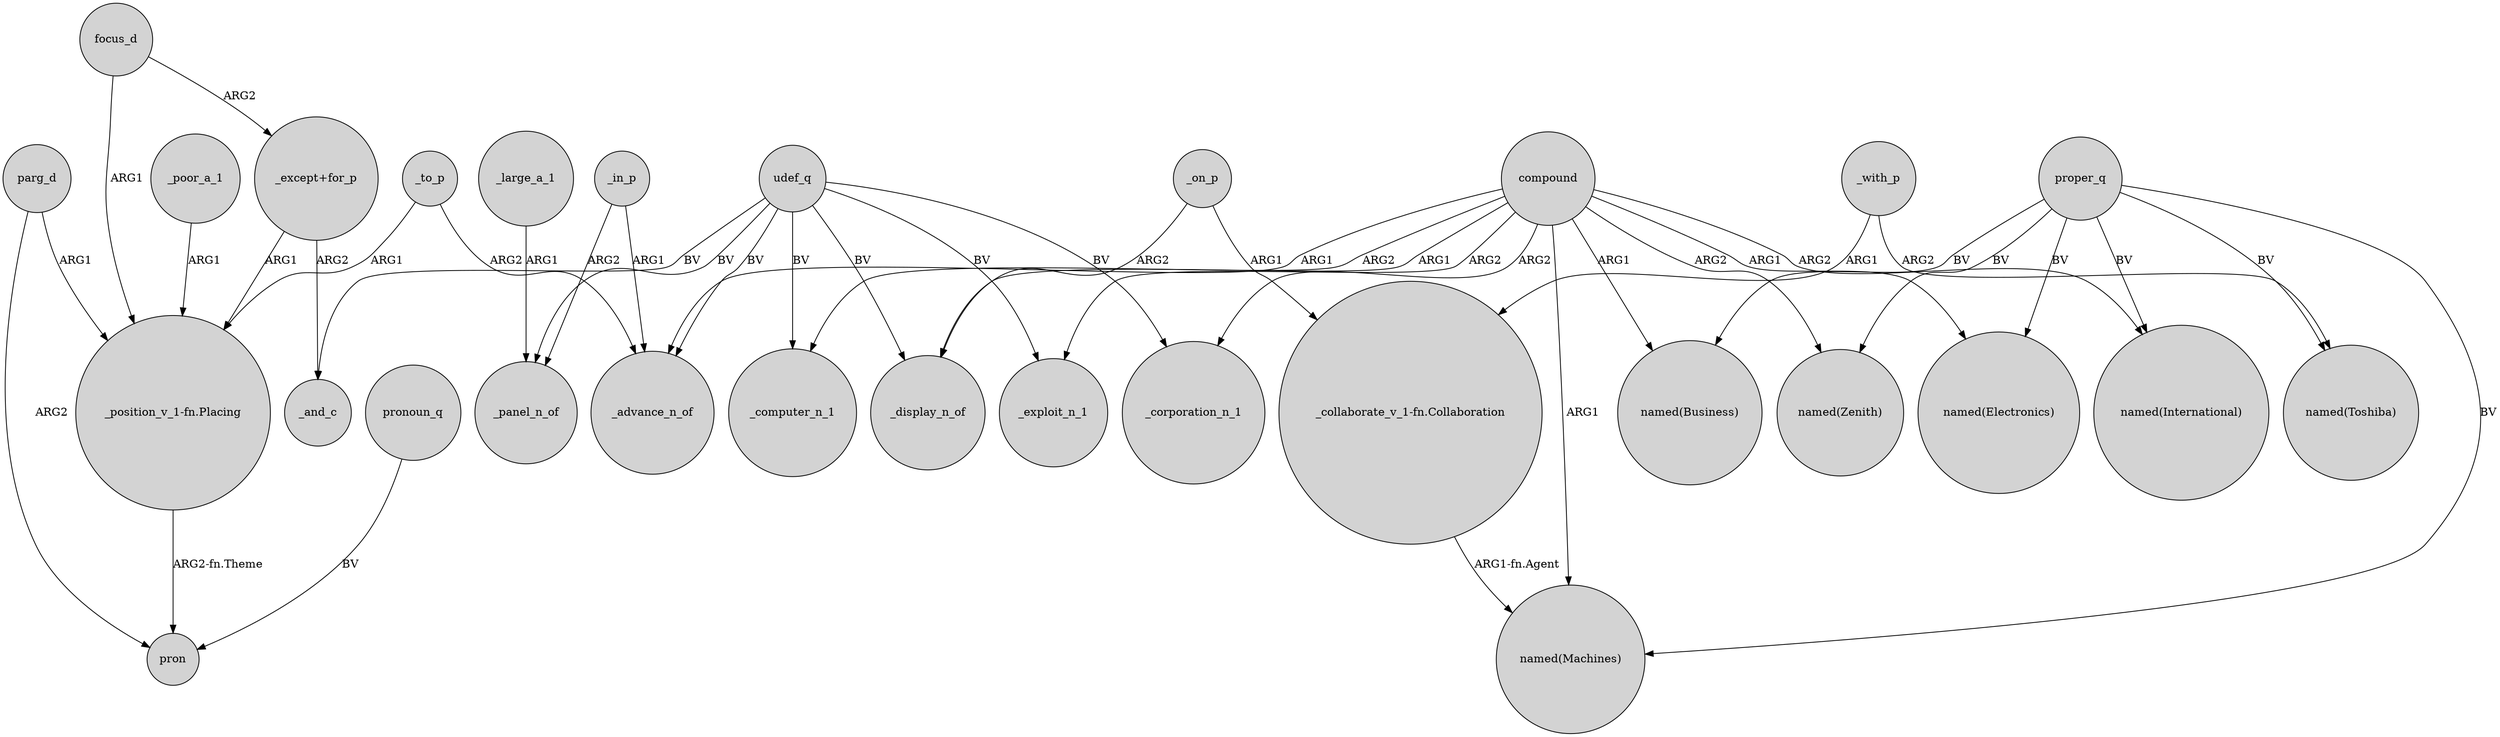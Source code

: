 digraph {
	node [shape=circle style=filled]
	_in_p -> _advance_n_of [label=ARG1]
	_on_p -> "_collaborate_v_1-fn.Collaboration" [label=ARG1]
	"_position_v_1-fn.Placing" -> pron [label="ARG2-fn.Theme"]
	_to_p -> "_position_v_1-fn.Placing" [label=ARG1]
	udef_q -> _advance_n_of [label=BV]
	udef_q -> _exploit_n_1 [label=BV]
	"_except+for_p" -> "_position_v_1-fn.Placing" [label=ARG1]
	"_collaborate_v_1-fn.Collaboration" -> "named(Machines)" [label="ARG1-fn.Agent"]
	proper_q -> "named(Business)" [label=BV]
	compound -> "named(Electronics)" [label=ARG1]
	proper_q -> "named(Zenith)" [label=BV]
	"_except+for_p" -> _and_c [label=ARG2]
	compound -> _corporation_n_1 [label=ARG2]
	focus_d -> "_except+for_p" [label=ARG2]
	compound -> "named(Machines)" [label=ARG1]
	udef_q -> _display_n_of [label=BV]
	_large_a_1 -> _panel_n_of [label=ARG1]
	_in_p -> _panel_n_of [label=ARG2]
	udef_q -> _computer_n_1 [label=BV]
	compound -> _computer_n_1 [label=ARG2]
	parg_d -> pron [label=ARG2]
	_with_p -> "named(Toshiba)" [label=ARG2]
	proper_q -> "named(Toshiba)" [label=BV]
	udef_q -> _corporation_n_1 [label=BV]
	pronoun_q -> pron [label=BV]
	compound -> _display_n_of [label=ARG1]
	compound -> _advance_n_of [label=ARG1]
	compound -> _exploit_n_1 [label=ARG2]
	_poor_a_1 -> "_position_v_1-fn.Placing" [label=ARG1]
	udef_q -> _panel_n_of [label=BV]
	proper_q -> "named(Electronics)" [label=BV]
	compound -> "named(International)" [label=ARG2]
	compound -> "named(Business)" [label=ARG1]
	parg_d -> "_position_v_1-fn.Placing" [label=ARG1]
	_on_p -> _display_n_of [label=ARG2]
	_to_p -> _advance_n_of [label=ARG2]
	focus_d -> "_position_v_1-fn.Placing" [label=ARG1]
	_with_p -> "_collaborate_v_1-fn.Collaboration" [label=ARG1]
	compound -> "named(Zenith)" [label=ARG2]
	udef_q -> _and_c [label=BV]
	proper_q -> "named(Machines)" [label=BV]
	proper_q -> "named(International)" [label=BV]
}
